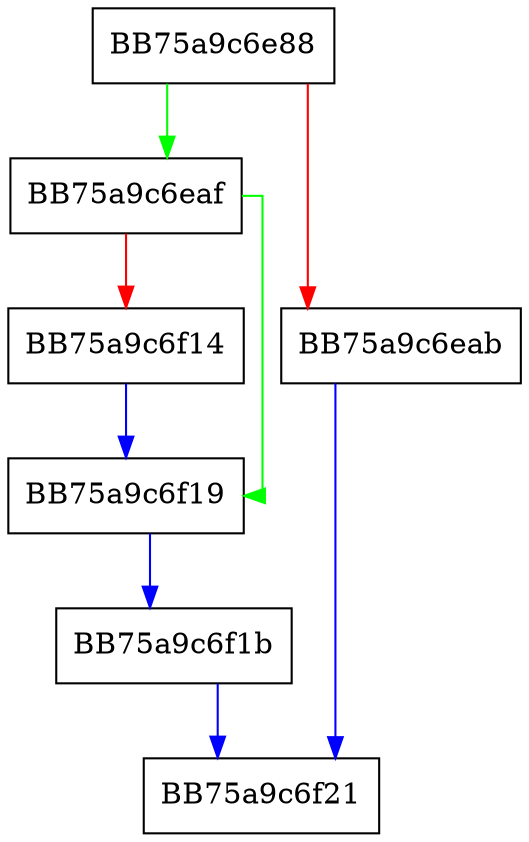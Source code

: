 digraph _get_next_cfi_version_num {
  node [shape="box"];
  graph [splines=ortho];
  BB75a9c6e88 -> BB75a9c6eaf [color="green"];
  BB75a9c6e88 -> BB75a9c6eab [color="red"];
  BB75a9c6eab -> BB75a9c6f21 [color="blue"];
  BB75a9c6eaf -> BB75a9c6f19 [color="green"];
  BB75a9c6eaf -> BB75a9c6f14 [color="red"];
  BB75a9c6f14 -> BB75a9c6f19 [color="blue"];
  BB75a9c6f19 -> BB75a9c6f1b [color="blue"];
  BB75a9c6f1b -> BB75a9c6f21 [color="blue"];
}